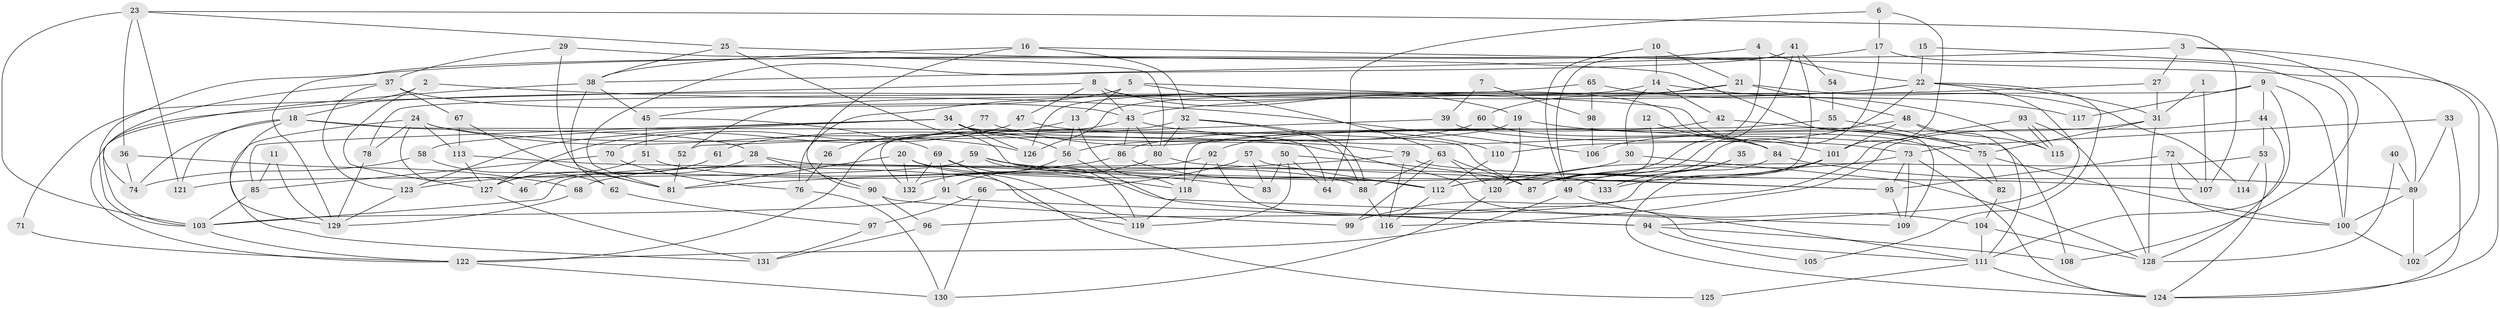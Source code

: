 // Generated by graph-tools (version 1.1) at 2025/15/03/09/25 04:15:13]
// undirected, 133 vertices, 266 edges
graph export_dot {
graph [start="1"]
  node [color=gray90,style=filled];
  1;
  2;
  3;
  4;
  5;
  6;
  7;
  8;
  9;
  10;
  11;
  12;
  13;
  14;
  15;
  16;
  17;
  18;
  19;
  20;
  21;
  22;
  23;
  24;
  25;
  26;
  27;
  28;
  29;
  30;
  31;
  32;
  33;
  34;
  35;
  36;
  37;
  38;
  39;
  40;
  41;
  42;
  43;
  44;
  45;
  46;
  47;
  48;
  49;
  50;
  51;
  52;
  53;
  54;
  55;
  56;
  57;
  58;
  59;
  60;
  61;
  62;
  63;
  64;
  65;
  66;
  67;
  68;
  69;
  70;
  71;
  72;
  73;
  74;
  75;
  76;
  77;
  78;
  79;
  80;
  81;
  82;
  83;
  84;
  85;
  86;
  87;
  88;
  89;
  90;
  91;
  92;
  93;
  94;
  95;
  96;
  97;
  98;
  99;
  100;
  101;
  102;
  103;
  104;
  105;
  106;
  107;
  108;
  109;
  110;
  111;
  112;
  113;
  114;
  115;
  116;
  117;
  118;
  119;
  120;
  121;
  122;
  123;
  124;
  125;
  126;
  127;
  128;
  129;
  130;
  131;
  132;
  133;
  1 -- 31;
  1 -- 107;
  2 -- 127;
  2 -- 18;
  2 -- 106;
  3 -- 108;
  3 -- 27;
  3 -- 102;
  3 -- 103;
  4 -- 129;
  4 -- 87;
  4 -- 22;
  5 -- 63;
  5 -- 13;
  5 -- 45;
  5 -- 101;
  6 -- 17;
  6 -- 101;
  6 -- 64;
  7 -- 39;
  7 -- 98;
  8 -- 43;
  8 -- 84;
  8 -- 19;
  8 -- 47;
  8 -- 71;
  9 -- 111;
  9 -- 100;
  9 -- 44;
  9 -- 78;
  9 -- 117;
  10 -- 49;
  10 -- 21;
  10 -- 14;
  11 -- 85;
  11 -- 129;
  12 -- 84;
  12 -- 120;
  13 -- 118;
  13 -- 56;
  13 -- 26;
  14 -- 30;
  14 -- 42;
  14 -- 52;
  14 -- 117;
  15 -- 89;
  15 -- 22;
  16 -- 38;
  16 -- 32;
  16 -- 90;
  16 -- 124;
  17 -- 38;
  17 -- 87;
  17 -- 100;
  18 -- 87;
  18 -- 121;
  18 -- 28;
  18 -- 74;
  18 -- 129;
  19 -- 120;
  19 -- 56;
  19 -- 75;
  20 -- 81;
  20 -- 112;
  20 -- 119;
  20 -- 132;
  21 -- 126;
  21 -- 48;
  21 -- 60;
  21 -- 114;
  22 -- 122;
  22 -- 31;
  22 -- 76;
  22 -- 94;
  22 -- 105;
  22 -- 110;
  23 -- 103;
  23 -- 107;
  23 -- 25;
  23 -- 36;
  23 -- 121;
  24 -- 111;
  24 -- 113;
  24 -- 46;
  24 -- 78;
  24 -- 126;
  24 -- 131;
  25 -- 38;
  25 -- 109;
  25 -- 118;
  26 -- 76;
  27 -- 31;
  27 -- 43;
  28 -- 90;
  28 -- 46;
  28 -- 133;
  29 -- 80;
  29 -- 37;
  29 -- 81;
  30 -- 128;
  30 -- 68;
  31 -- 75;
  31 -- 106;
  31 -- 128;
  32 -- 132;
  32 -- 88;
  32 -- 88;
  32 -- 80;
  33 -- 124;
  33 -- 73;
  33 -- 89;
  34 -- 56;
  34 -- 64;
  34 -- 58;
  34 -- 79;
  34 -- 85;
  34 -- 123;
  34 -- 126;
  35 -- 49;
  35 -- 133;
  36 -- 74;
  36 -- 68;
  37 -- 43;
  37 -- 123;
  37 -- 67;
  37 -- 74;
  38 -- 45;
  38 -- 103;
  38 -- 62;
  39 -- 52;
  39 -- 73;
  40 -- 89;
  40 -- 128;
  41 -- 81;
  41 -- 49;
  41 -- 54;
  41 -- 87;
  41 -- 112;
  42 -- 86;
  42 -- 108;
  43 -- 75;
  43 -- 122;
  43 -- 80;
  43 -- 86;
  44 -- 116;
  44 -- 53;
  44 -- 128;
  45 -- 69;
  45 -- 51;
  47 -- 84;
  47 -- 70;
  48 -- 101;
  48 -- 92;
  48 -- 111;
  48 -- 115;
  49 -- 122;
  49 -- 104;
  50 -- 119;
  50 -- 87;
  50 -- 64;
  50 -- 83;
  51 -- 127;
  51 -- 88;
  52 -- 81;
  53 -- 124;
  53 -- 87;
  53 -- 114;
  54 -- 55;
  55 -- 118;
  55 -- 75;
  56 -- 91;
  56 -- 94;
  57 -- 83;
  57 -- 112;
  57 -- 66;
  58 -- 74;
  58 -- 62;
  59 -- 119;
  59 -- 95;
  59 -- 83;
  59 -- 121;
  60 -- 82;
  60 -- 61;
  61 -- 127;
  62 -- 97;
  63 -- 88;
  63 -- 87;
  63 -- 99;
  63 -- 120;
  65 -- 115;
  65 -- 126;
  65 -- 98;
  66 -- 130;
  66 -- 97;
  67 -- 81;
  67 -- 113;
  68 -- 129;
  69 -- 132;
  69 -- 109;
  69 -- 91;
  69 -- 125;
  70 -- 85;
  70 -- 76;
  71 -- 122;
  72 -- 95;
  72 -- 100;
  72 -- 107;
  73 -- 124;
  73 -- 95;
  73 -- 109;
  73 -- 120;
  75 -- 100;
  75 -- 82;
  76 -- 130;
  77 -- 127;
  77 -- 110;
  78 -- 129;
  79 -- 116;
  79 -- 81;
  79 -- 107;
  80 -- 95;
  80 -- 132;
  82 -- 104;
  84 -- 89;
  84 -- 96;
  85 -- 103;
  86 -- 123;
  86 -- 112;
  88 -- 116;
  89 -- 100;
  89 -- 102;
  90 -- 99;
  90 -- 96;
  91 -- 94;
  91 -- 103;
  92 -- 111;
  92 -- 103;
  92 -- 118;
  93 -- 128;
  93 -- 115;
  93 -- 115;
  93 -- 99;
  94 -- 105;
  94 -- 108;
  95 -- 109;
  96 -- 131;
  97 -- 131;
  98 -- 106;
  100 -- 102;
  101 -- 112;
  101 -- 124;
  101 -- 133;
  103 -- 122;
  104 -- 111;
  104 -- 128;
  110 -- 112;
  111 -- 124;
  111 -- 125;
  112 -- 116;
  113 -- 119;
  113 -- 127;
  118 -- 119;
  120 -- 130;
  122 -- 130;
  123 -- 129;
  127 -- 131;
}
